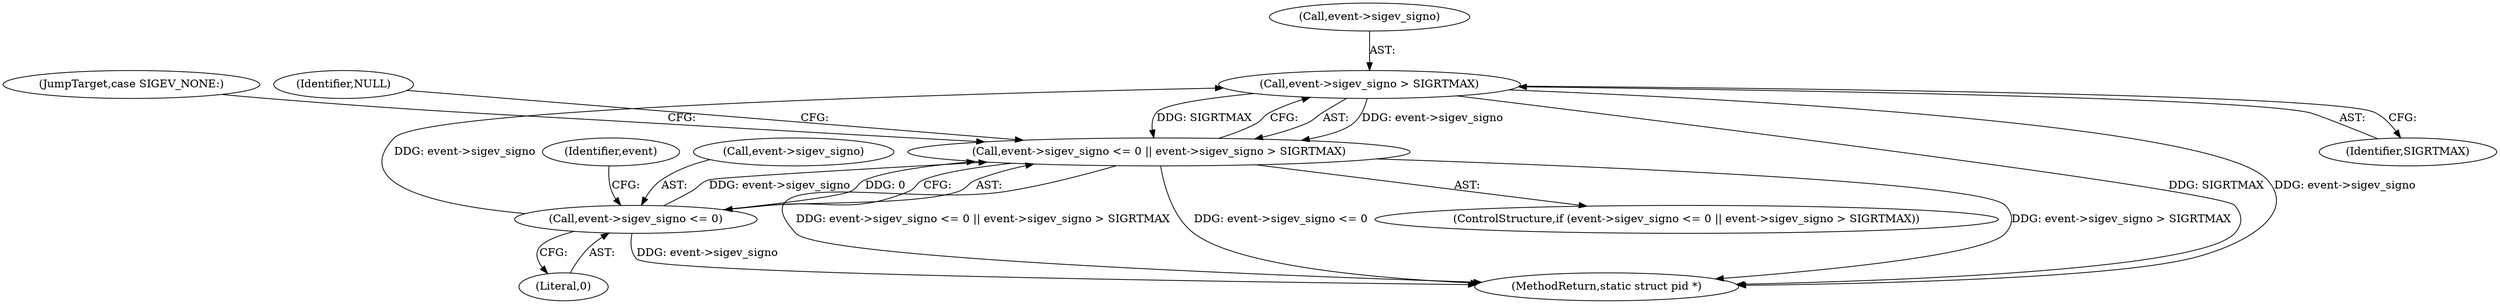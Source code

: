 digraph "0_linux_cef31d9af908243421258f1df35a4a644604efbe_1@pointer" {
"1000142" [label="(Call,event->sigev_signo > SIGRTMAX)"];
"1000137" [label="(Call,event->sigev_signo <= 0)"];
"1000136" [label="(Call,event->sigev_signo <= 0 || event->sigev_signo > SIGRTMAX)"];
"1000144" [label="(Identifier,event)"];
"1000142" [label="(Call,event->sigev_signo > SIGRTMAX)"];
"1000138" [label="(Call,event->sigev_signo)"];
"1000141" [label="(Literal,0)"];
"1000149" [label="(JumpTarget,case SIGEV_NONE:)"];
"1000135" [label="(ControlStructure,if (event->sigev_signo <= 0 || event->sigev_signo > SIGRTMAX))"];
"1000156" [label="(MethodReturn,static struct pid *)"];
"1000137" [label="(Call,event->sigev_signo <= 0)"];
"1000136" [label="(Call,event->sigev_signo <= 0 || event->sigev_signo > SIGRTMAX)"];
"1000146" [label="(Identifier,SIGRTMAX)"];
"1000148" [label="(Identifier,NULL)"];
"1000143" [label="(Call,event->sigev_signo)"];
"1000142" -> "1000136"  [label="AST: "];
"1000142" -> "1000146"  [label="CFG: "];
"1000143" -> "1000142"  [label="AST: "];
"1000146" -> "1000142"  [label="AST: "];
"1000136" -> "1000142"  [label="CFG: "];
"1000142" -> "1000156"  [label="DDG: SIGRTMAX"];
"1000142" -> "1000156"  [label="DDG: event->sigev_signo"];
"1000142" -> "1000136"  [label="DDG: event->sigev_signo"];
"1000142" -> "1000136"  [label="DDG: SIGRTMAX"];
"1000137" -> "1000142"  [label="DDG: event->sigev_signo"];
"1000137" -> "1000136"  [label="AST: "];
"1000137" -> "1000141"  [label="CFG: "];
"1000138" -> "1000137"  [label="AST: "];
"1000141" -> "1000137"  [label="AST: "];
"1000144" -> "1000137"  [label="CFG: "];
"1000136" -> "1000137"  [label="CFG: "];
"1000137" -> "1000156"  [label="DDG: event->sigev_signo"];
"1000137" -> "1000136"  [label="DDG: event->sigev_signo"];
"1000137" -> "1000136"  [label="DDG: 0"];
"1000136" -> "1000135"  [label="AST: "];
"1000148" -> "1000136"  [label="CFG: "];
"1000149" -> "1000136"  [label="CFG: "];
"1000136" -> "1000156"  [label="DDG: event->sigev_signo > SIGRTMAX"];
"1000136" -> "1000156"  [label="DDG: event->sigev_signo <= 0 || event->sigev_signo > SIGRTMAX"];
"1000136" -> "1000156"  [label="DDG: event->sigev_signo <= 0"];
}
